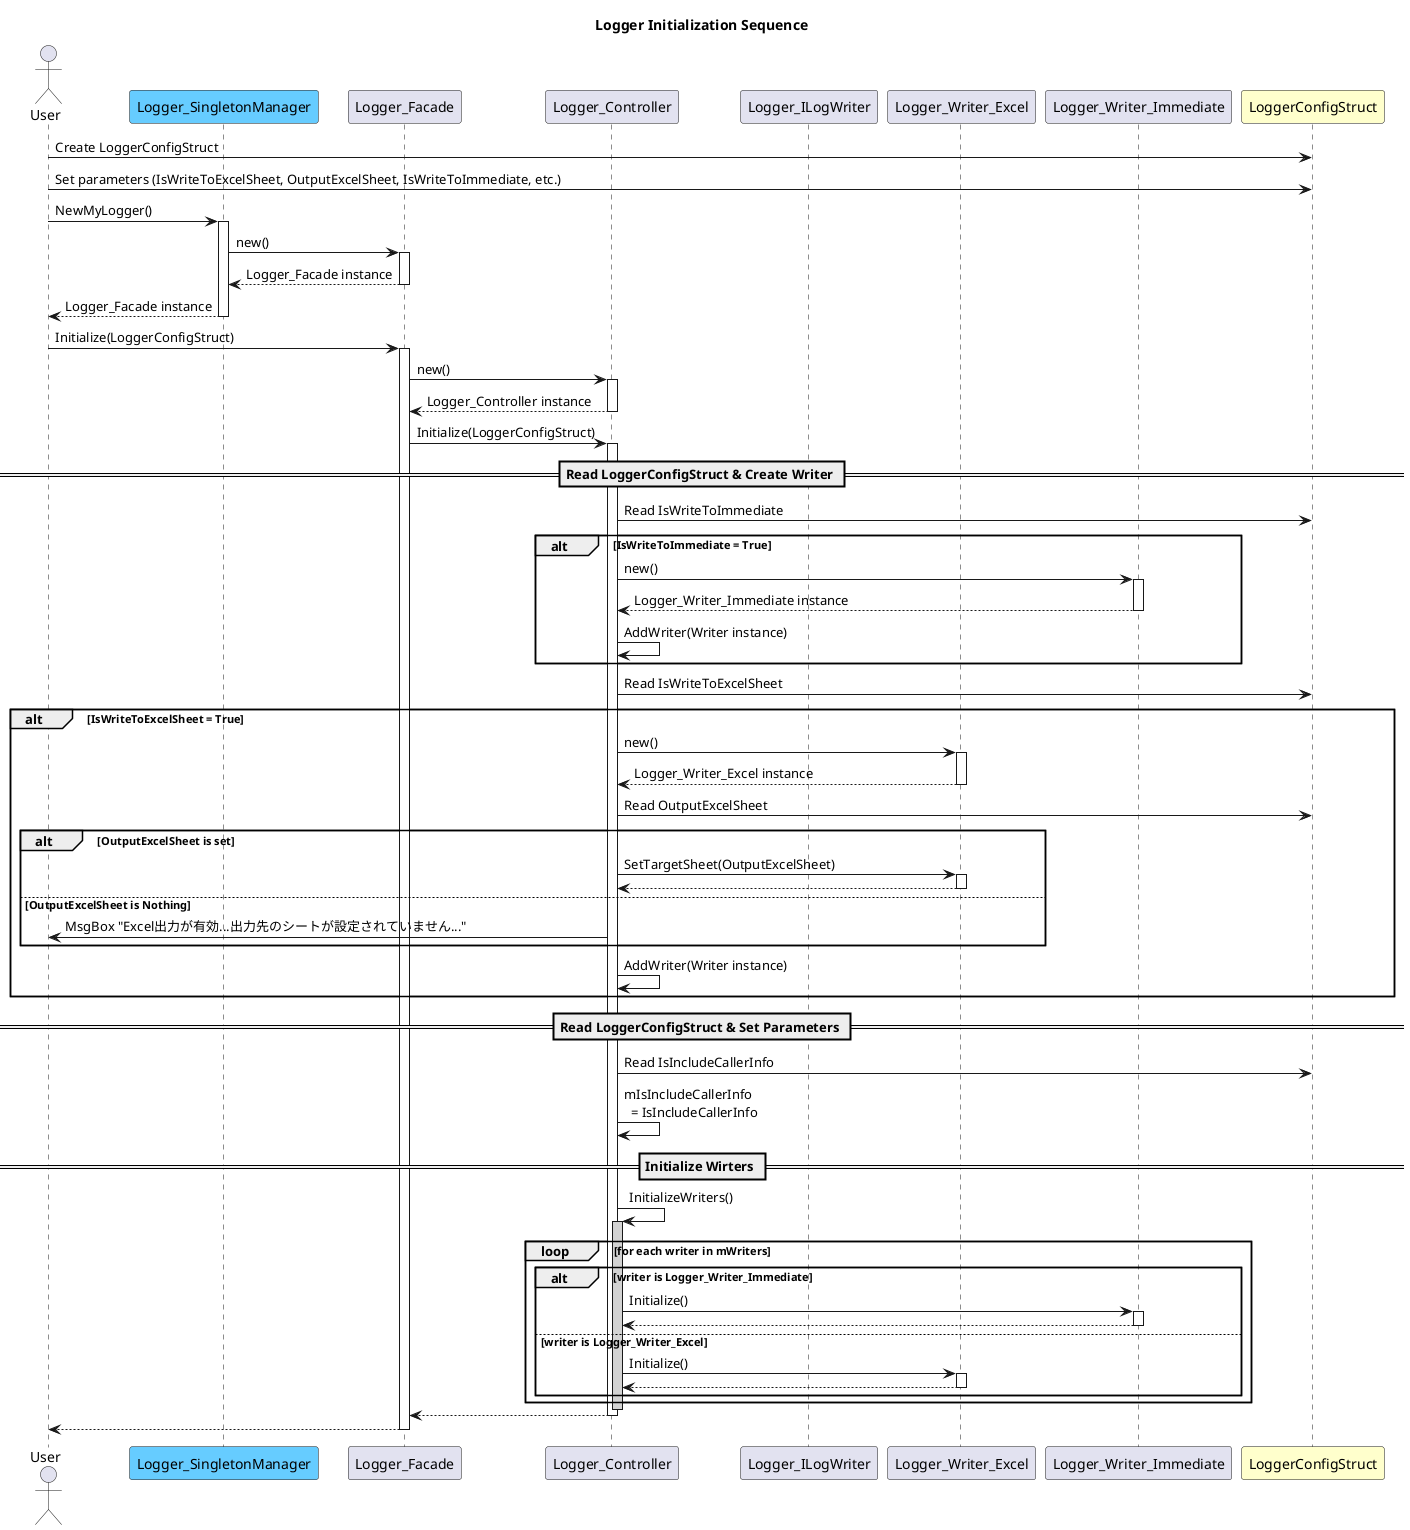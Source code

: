@startuml シーケンス図 ロガー初期化
title Logger Initialization Sequence

actor User
participant "Logger_SingletonManager" as SM #66CCFF
participant "Logger_Facade" as LF
participant "Logger_Controller" as LC
participant "Logger_ILogWriter" as LIW
participant "Logger_Writer_Excel" as LWE
participant "Logger_Writer_Immediate" as LWI
participant "LoggerConfigStruct" as LCS #FFFFCC

User -> LCS : Create LoggerConfigStruct
User -> LCS : Set parameters (IsWriteToExcelSheet, OutputExcelSheet, IsWriteToImmediate, etc.)
User -> SM : NewMyLogger()
activate SM
    SM -> LF : new()
    activate LF
    LF --> SM : Logger_Facade instance
    deactivate LF
SM --> User : Logger_Facade instance
deactivate SM

User -> LF : Initialize(LoggerConfigStruct)
activate LF
    LF -> LC : new()
    activate LC
    LC --> LF : Logger_Controller instance
    deactivate LC
    LF -> LC : Initialize(LoggerConfigStruct)
    activate LC
        == Read LoggerConfigStruct & Create Writer ==
        LC -> LCS : Read IsWriteToImmediate
        alt IsWriteToImmediate = True
            LC -> LWI : new()
            activate LWI
            LWI --> LC : Logger_Writer_Immediate instance
            deactivate LWI
            LC -> LC : AddWriter(Writer instance)
        end
        LC -> LCS : Read IsWriteToExcelSheet
        alt IsWriteToExcelSheet = True
            LC -> LWE : new()
            activate LWE
            LWE --> LC : Logger_Writer_Excel instance
            deactivate LWE
            LC -> LCS : Read OutputExcelSheet
            alt OutputExcelSheet is set
                LC -> LWE : SetTargetSheet(OutputExcelSheet)
                activate LWE
                LWE --> LC
                deactivate LWE
            else OutputExcelSheet is Nothing
                LC -> User : MsgBox "Excel出力が有効...出力先のシートが設定されていません..."
            end
            LC -> LC : AddWriter(Writer instance)
        end
        == Read LoggerConfigStruct & Set Parameters ==
        LC -> LCS : Read IsIncludeCallerInfo
        LC -> LC : mIsIncludeCallerInfo \n  = IsIncludeCallerInfo
        == Initialize Wirters ==
        LC -> LC : InitializeWriters()
        activate LC #LightGray
        loop for each writer in mWriters
            alt writer is Logger_Writer_Immediate
                LC -> LWI : Initialize()
                activate LWI
                LWI --> LC
                deactivate LWI
            else writer is Logger_Writer_Excel
                LC -> LWE : Initialize()
                activate LWE
                LWE --> LC
                deactivate LWE
            end
        end
        deactivate LC
    LC --> LF
    deactivate LC
LF --> User
deactivate LF

@enduml
